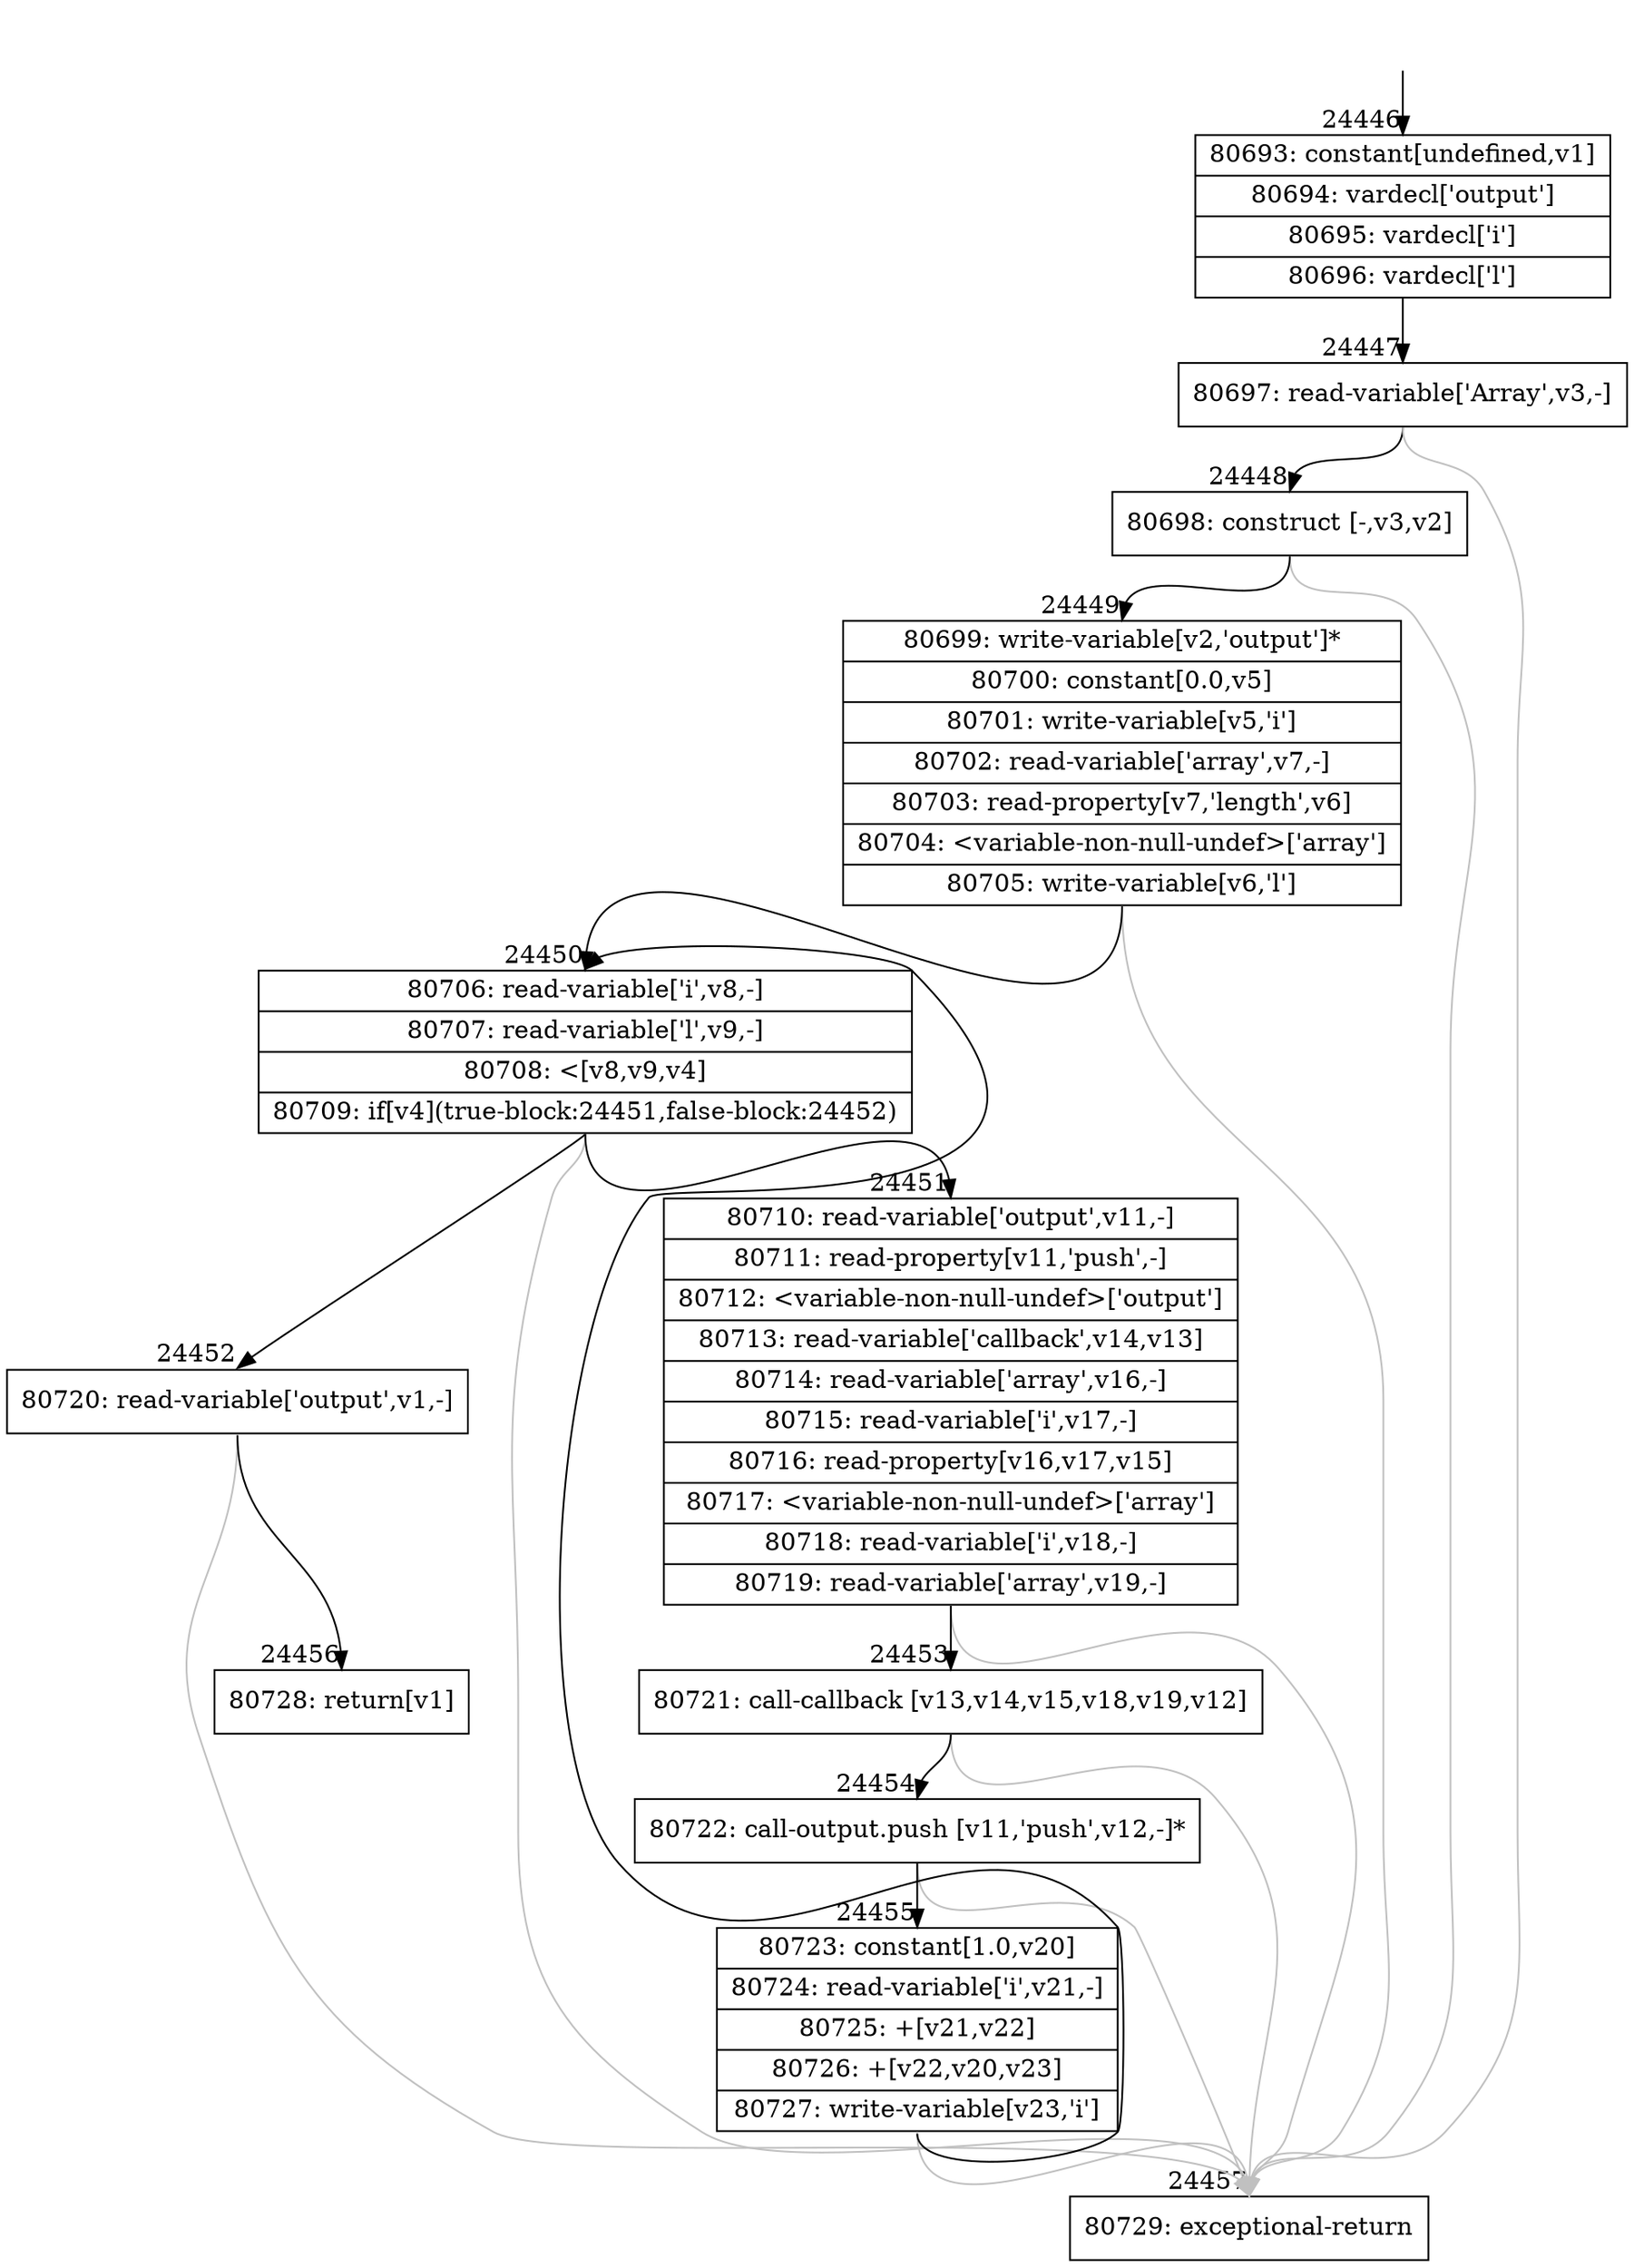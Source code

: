 digraph {
rankdir="TD"
BB_entry2138[shape=none,label=""];
BB_entry2138 -> BB24446 [tailport=s, headport=n, headlabel="    24446"]
BB24446 [shape=record label="{80693: constant[undefined,v1]|80694: vardecl['output']|80695: vardecl['i']|80696: vardecl['l']}" ] 
BB24446 -> BB24447 [tailport=s, headport=n, headlabel="      24447"]
BB24447 [shape=record label="{80697: read-variable['Array',v3,-]}" ] 
BB24447 -> BB24448 [tailport=s, headport=n, headlabel="      24448"]
BB24447 -> BB24457 [tailport=s, headport=n, color=gray, headlabel="      24457"]
BB24448 [shape=record label="{80698: construct [-,v3,v2]}" ] 
BB24448 -> BB24449 [tailport=s, headport=n, headlabel="      24449"]
BB24448 -> BB24457 [tailport=s, headport=n, color=gray]
BB24449 [shape=record label="{80699: write-variable[v2,'output']*|80700: constant[0.0,v5]|80701: write-variable[v5,'i']|80702: read-variable['array',v7,-]|80703: read-property[v7,'length',v6]|80704: \<variable-non-null-undef\>['array']|80705: write-variable[v6,'l']}" ] 
BB24449 -> BB24450 [tailport=s, headport=n, headlabel="      24450"]
BB24449 -> BB24457 [tailport=s, headport=n, color=gray]
BB24450 [shape=record label="{80706: read-variable['i',v8,-]|80707: read-variable['l',v9,-]|80708: \<[v8,v9,v4]|80709: if[v4](true-block:24451,false-block:24452)}" ] 
BB24450 -> BB24451 [tailport=s, headport=n, headlabel="      24451"]
BB24450 -> BB24452 [tailport=s, headport=n, headlabel="      24452"]
BB24450 -> BB24457 [tailport=s, headport=n, color=gray]
BB24451 [shape=record label="{80710: read-variable['output',v11,-]|80711: read-property[v11,'push',-]|80712: \<variable-non-null-undef\>['output']|80713: read-variable['callback',v14,v13]|80714: read-variable['array',v16,-]|80715: read-variable['i',v17,-]|80716: read-property[v16,v17,v15]|80717: \<variable-non-null-undef\>['array']|80718: read-variable['i',v18,-]|80719: read-variable['array',v19,-]}" ] 
BB24451 -> BB24453 [tailport=s, headport=n, headlabel="      24453"]
BB24451 -> BB24457 [tailport=s, headport=n, color=gray]
BB24452 [shape=record label="{80720: read-variable['output',v1,-]}" ] 
BB24452 -> BB24456 [tailport=s, headport=n, headlabel="      24456"]
BB24452 -> BB24457 [tailport=s, headport=n, color=gray]
BB24453 [shape=record label="{80721: call-callback [v13,v14,v15,v18,v19,v12]}" ] 
BB24453 -> BB24454 [tailport=s, headport=n, headlabel="      24454"]
BB24453 -> BB24457 [tailport=s, headport=n, color=gray]
BB24454 [shape=record label="{80722: call-output.push [v11,'push',v12,-]*}" ] 
BB24454 -> BB24455 [tailport=s, headport=n, headlabel="      24455"]
BB24454 -> BB24457 [tailport=s, headport=n, color=gray]
BB24455 [shape=record label="{80723: constant[1.0,v20]|80724: read-variable['i',v21,-]|80725: +[v21,v22]|80726: +[v22,v20,v23]|80727: write-variable[v23,'i']}" ] 
BB24455 -> BB24450 [tailport=s, headport=n]
BB24455 -> BB24457 [tailport=s, headport=n, color=gray]
BB24456 [shape=record label="{80728: return[v1]}" ] 
BB24457 [shape=record label="{80729: exceptional-return}" ] 
//#$~ 45956
}
